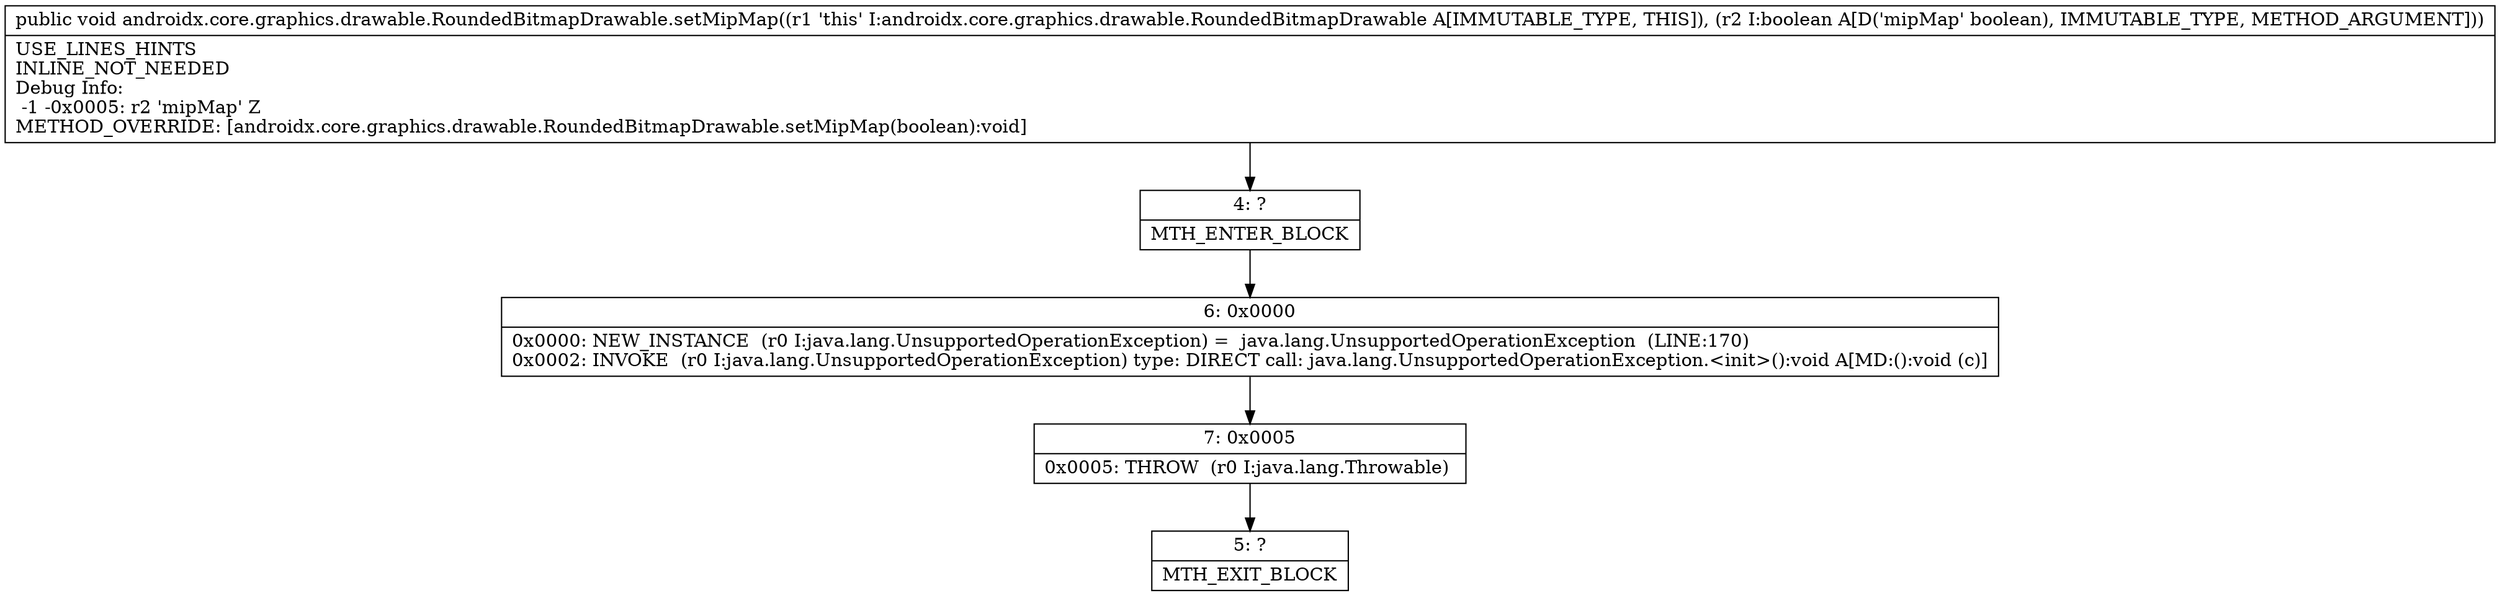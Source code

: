 digraph "CFG forandroidx.core.graphics.drawable.RoundedBitmapDrawable.setMipMap(Z)V" {
Node_4 [shape=record,label="{4\:\ ?|MTH_ENTER_BLOCK\l}"];
Node_6 [shape=record,label="{6\:\ 0x0000|0x0000: NEW_INSTANCE  (r0 I:java.lang.UnsupportedOperationException) =  java.lang.UnsupportedOperationException  (LINE:170)\l0x0002: INVOKE  (r0 I:java.lang.UnsupportedOperationException) type: DIRECT call: java.lang.UnsupportedOperationException.\<init\>():void A[MD:():void (c)]\l}"];
Node_7 [shape=record,label="{7\:\ 0x0005|0x0005: THROW  (r0 I:java.lang.Throwable) \l}"];
Node_5 [shape=record,label="{5\:\ ?|MTH_EXIT_BLOCK\l}"];
MethodNode[shape=record,label="{public void androidx.core.graphics.drawable.RoundedBitmapDrawable.setMipMap((r1 'this' I:androidx.core.graphics.drawable.RoundedBitmapDrawable A[IMMUTABLE_TYPE, THIS]), (r2 I:boolean A[D('mipMap' boolean), IMMUTABLE_TYPE, METHOD_ARGUMENT]))  | USE_LINES_HINTS\lINLINE_NOT_NEEDED\lDebug Info:\l  \-1 \-0x0005: r2 'mipMap' Z\lMETHOD_OVERRIDE: [androidx.core.graphics.drawable.RoundedBitmapDrawable.setMipMap(boolean):void]\l}"];
MethodNode -> Node_4;Node_4 -> Node_6;
Node_6 -> Node_7;
Node_7 -> Node_5;
}


